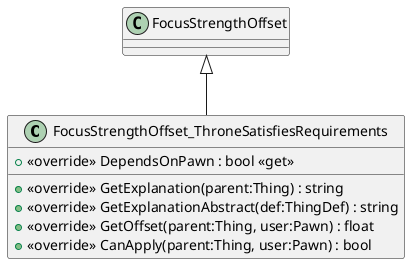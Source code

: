@startuml
class FocusStrengthOffset_ThroneSatisfiesRequirements {
    + <<override>> DependsOnPawn : bool <<get>>
    + <<override>> GetExplanation(parent:Thing) : string
    + <<override>> GetExplanationAbstract(def:ThingDef) : string
    + <<override>> GetOffset(parent:Thing, user:Pawn) : float
    + <<override>> CanApply(parent:Thing, user:Pawn) : bool
}
FocusStrengthOffset <|-- FocusStrengthOffset_ThroneSatisfiesRequirements
@enduml
